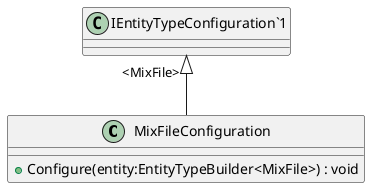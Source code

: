 @startuml
class MixFileConfiguration {
    + Configure(entity:EntityTypeBuilder<MixFile>) : void
}
"IEntityTypeConfiguration`1" "<MixFile>" <|-- MixFileConfiguration
@enduml
